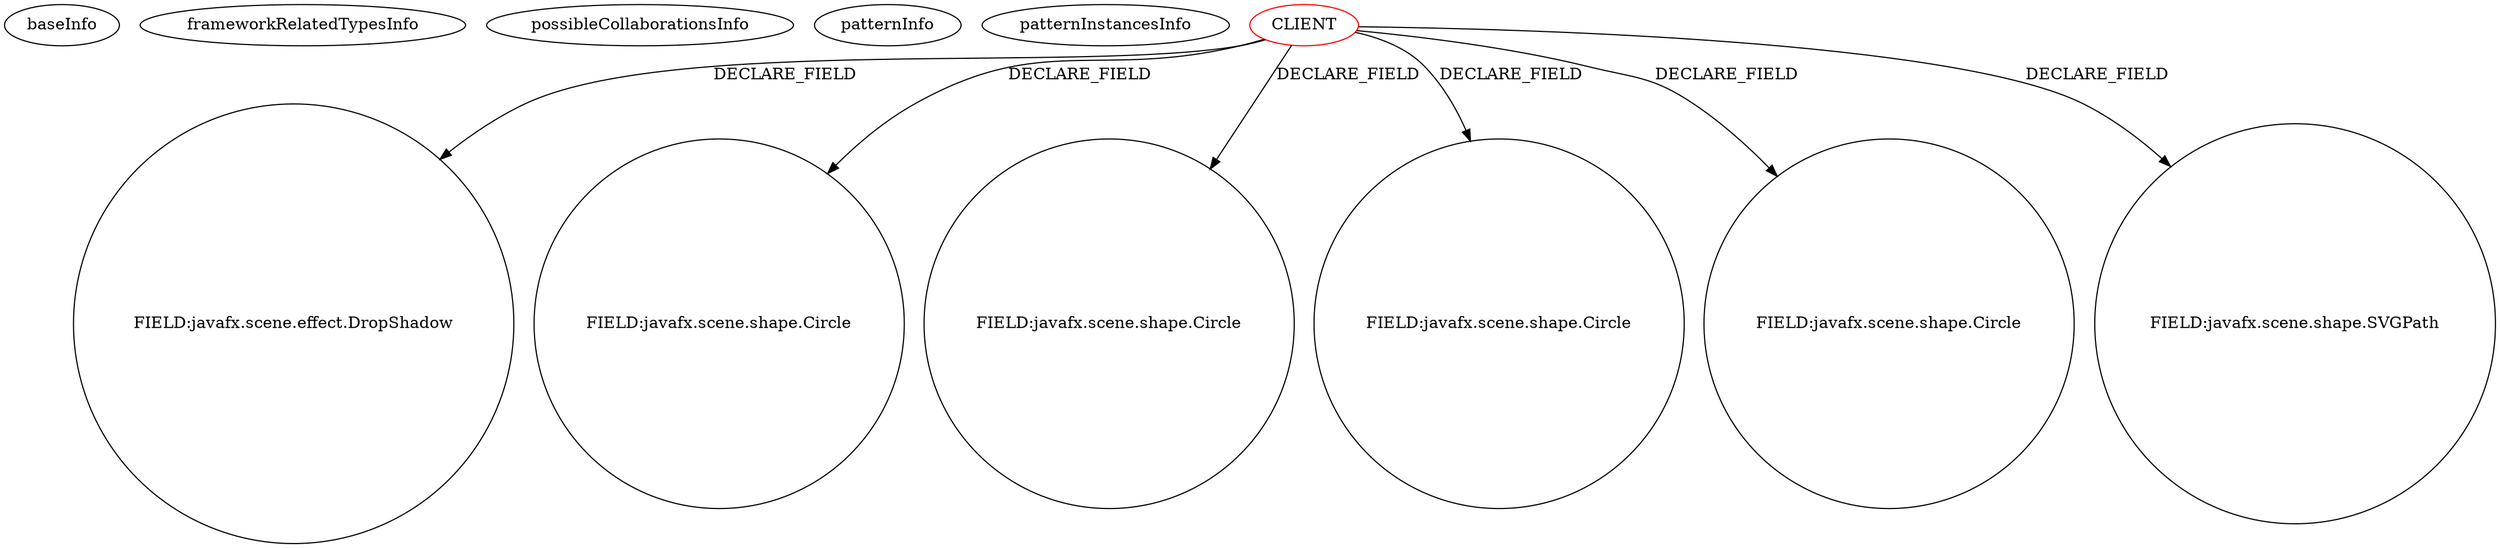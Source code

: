 digraph {
baseInfo[graphId=3883,category="pattern",isAnonymous=false,possibleRelation=false]
frameworkRelatedTypesInfo[]
possibleCollaborationsInfo[]
patternInfo[frequency=2.0,patternRootClient=0]
patternInstancesInfo[0="AMITCCILGITHUB-Contacts~/AMITCCILGITHUB-Contacts/Contacts-master/Contacts/src/org/apandey/preloader/Loading.java~Loading~34",1="MrLoNee-RadialFx~/MrLoNee-RadialFx/RadialFx-master/src/com/mrlonee/radialfx/thermostat/NestNoCss.java~NestNoCss~985"]
5[label="FIELD:javafx.scene.effect.DropShadow",vertexType="FIELD_DECLARATION",isFrameworkType=false,shape=circle]
0[label="CLIENT",vertexType="ROOT_CLIENT_CLASS_DECLARATION",isFrameworkType=false,color=red]
11[label="FIELD:javafx.scene.shape.Circle",vertexType="FIELD_DECLARATION",isFrameworkType=false,shape=circle]
13[label="FIELD:javafx.scene.shape.Circle",vertexType="FIELD_DECLARATION",isFrameworkType=false,shape=circle]
17[label="FIELD:javafx.scene.shape.Circle",vertexType="FIELD_DECLARATION",isFrameworkType=false,shape=circle]
15[label="FIELD:javafx.scene.shape.Circle",vertexType="FIELD_DECLARATION",isFrameworkType=false,shape=circle]
23[label="FIELD:javafx.scene.shape.SVGPath",vertexType="FIELD_DECLARATION",isFrameworkType=false,shape=circle]
0->11[label="DECLARE_FIELD"]
0->15[label="DECLARE_FIELD"]
0->5[label="DECLARE_FIELD"]
0->23[label="DECLARE_FIELD"]
0->13[label="DECLARE_FIELD"]
0->17[label="DECLARE_FIELD"]
}
